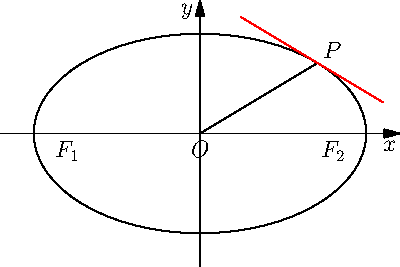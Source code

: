 
import graph;
import geometry;
import contour;

size(200);

xaxis("$x$", -6,6, Arrow);
yaxis("$y$", -4,4, Arrow);

real a = 5;
real b = 3;
real c = 4;

pair F1 = (-1*c, 0);
label("$F_1$", F1, S);
pair F2 = (c, 0);
label("$F_2$", F2, S);

pair O = (0,0);
label("$O$", O, S);
path myellipse = ellipse(O, a, b);
draw(myellipse);

real theta = pi / 4;
pair P = (a*cos(theta), b*sin(theta));
label("$P$", P, NE);
draw(O -- P);

real tangentline(pair t) {
  real x = t.x;
  real y = t.y;
  return P.x*x/(a*a)+P.y*y/(b*b)-1;
}

guide[][] g1 = contour(tangentline, (0, 0), (5.5, 3.5), new real[]{0}, 100);
draw(g1, red);
